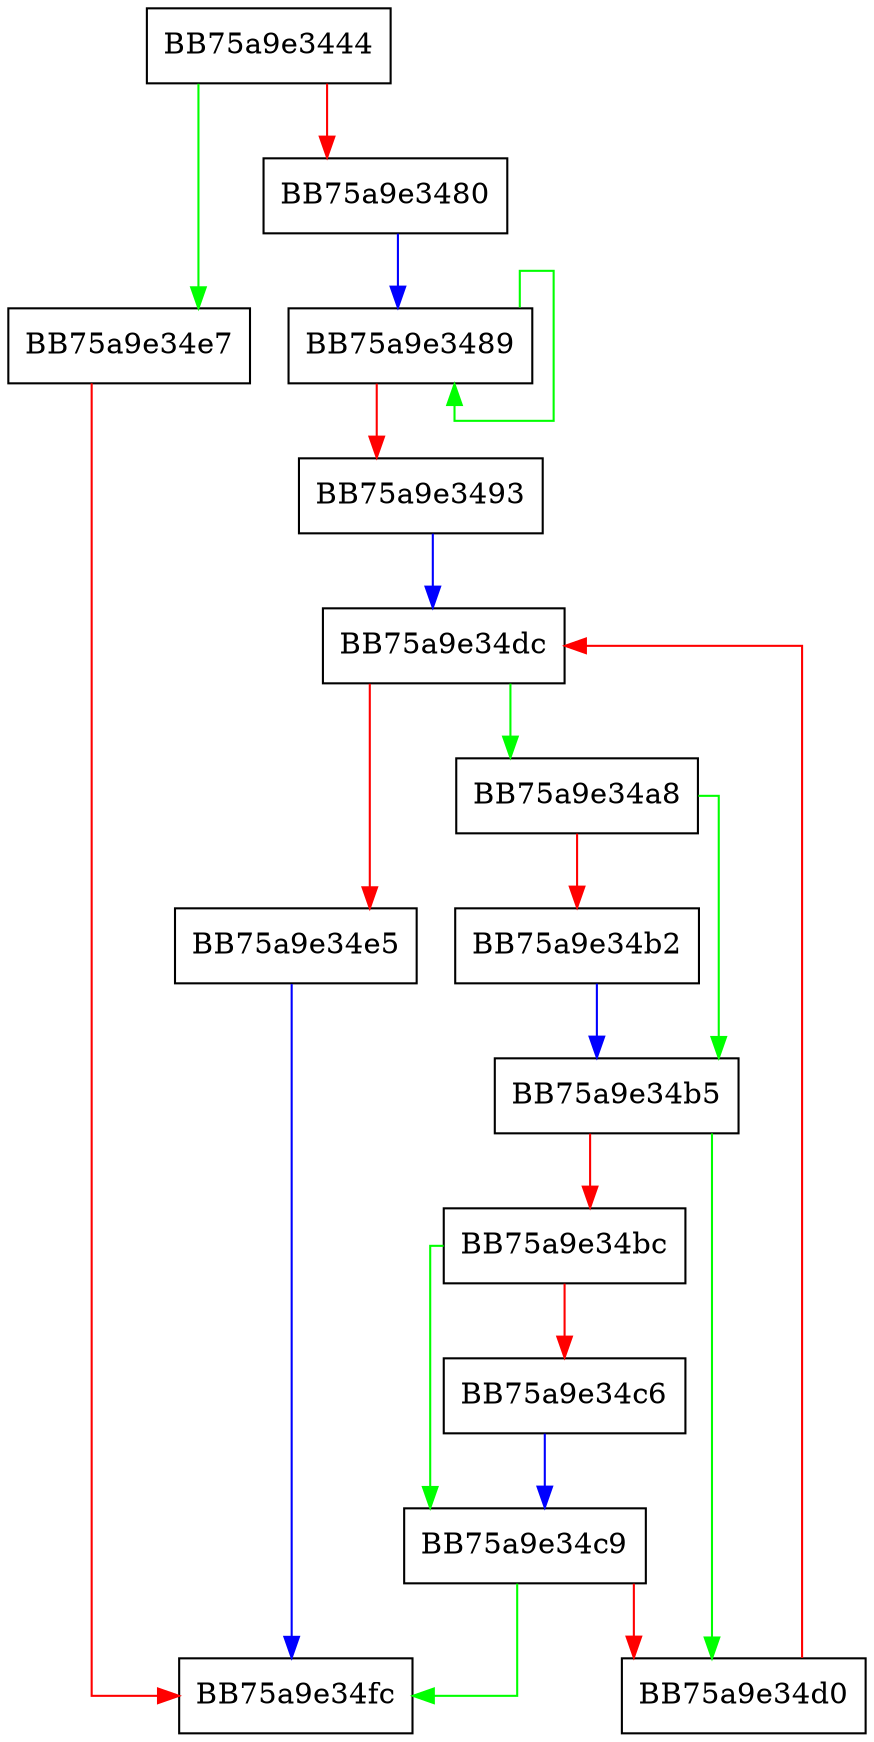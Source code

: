 digraph fill_system_message {
  node [shape="box"];
  graph [splines=ortho];
  BB75a9e3444 -> BB75a9e34e7 [color="green"];
  BB75a9e3444 -> BB75a9e3480 [color="red"];
  BB75a9e3480 -> BB75a9e3489 [color="blue"];
  BB75a9e3489 -> BB75a9e3489 [color="green"];
  BB75a9e3489 -> BB75a9e3493 [color="red"];
  BB75a9e3493 -> BB75a9e34dc [color="blue"];
  BB75a9e34a8 -> BB75a9e34b5 [color="green"];
  BB75a9e34a8 -> BB75a9e34b2 [color="red"];
  BB75a9e34b2 -> BB75a9e34b5 [color="blue"];
  BB75a9e34b5 -> BB75a9e34d0 [color="green"];
  BB75a9e34b5 -> BB75a9e34bc [color="red"];
  BB75a9e34bc -> BB75a9e34c9 [color="green"];
  BB75a9e34bc -> BB75a9e34c6 [color="red"];
  BB75a9e34c6 -> BB75a9e34c9 [color="blue"];
  BB75a9e34c9 -> BB75a9e34fc [color="green"];
  BB75a9e34c9 -> BB75a9e34d0 [color="red"];
  BB75a9e34d0 -> BB75a9e34dc [color="red"];
  BB75a9e34dc -> BB75a9e34a8 [color="green"];
  BB75a9e34dc -> BB75a9e34e5 [color="red"];
  BB75a9e34e5 -> BB75a9e34fc [color="blue"];
  BB75a9e34e7 -> BB75a9e34fc [color="red"];
}